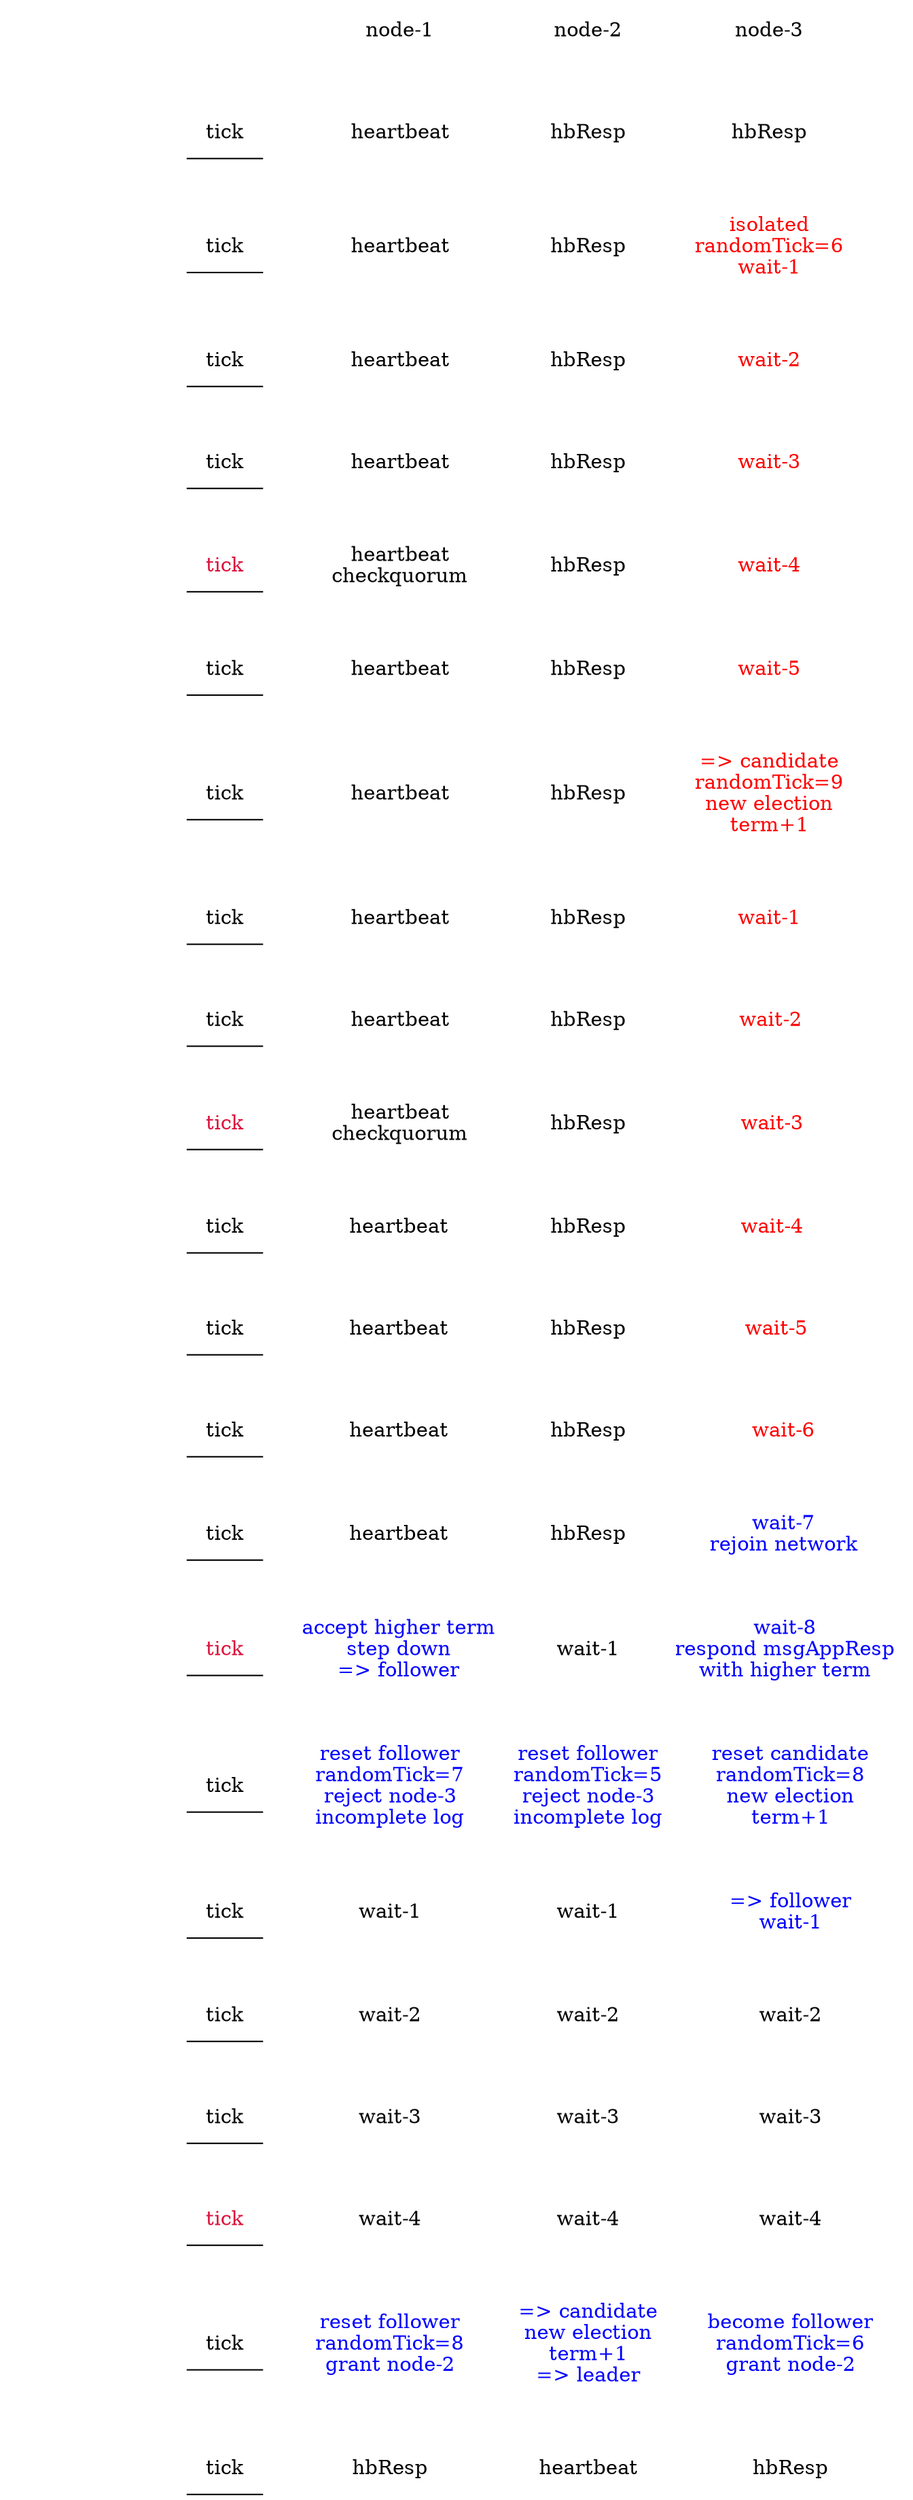 digraph quorum_maintain {
  header [style=invis]
  {
    node [shape=plaintext]
    {
      node [shape=underline]
      tick1 [label="tick"]
      tick2 [label="tick"]
      tick3 [label="tick"]
      tick4 [label="tick"]
      tick5 [label="tick" fontcolor=crimson]
      tick6 [label="tick"]
      tick7 [label="tick"]
      tick8 [label="tick"]
      tick9 [label="tick"]
      ticka [label="tick" fontcolor=crimson]
      tickb [label="tick"]
      tickc [label="tick"]
      tickd [label="tick"]
      ticke [label="tick"]
      tickf [label="tick" fontcolor=crimson]
      tickg [label="tick"]
      tickh [label="tick"]
      ticki [label="tick"]
      tickj [label="tick"]
      tickk [label="tick" fontcolor=crimson]
      tickl [label="tick"]
      tickm [label="tick"]
    }
    {
      heartbeat [label="---LAYOUT---" style=invis]
      lh1 [label="     node-1     "]
      fh2 [label="     node-2     "]
      fh3 [label="     node-3     "]
    }
    {
      bd1 [label="heartbeat"]
      bd2 [label="heartbeat"]
      bd3 [label="heartbeat"]
      bd4 [label="heartbeat"]
      bd5 [label="heartbeat\ncheckquorum"]
      bd6 [label="heartbeat"]
      bd7 [label="heartbeat"]
      bd8 [label="heartbeat"]
      bd9 [label="heartbeat"]
      bda [label="heartbeat\ncheckquorum"]
      bdb [label="heartbeat"]
      bdc [label="heartbeat"]
      bdd [label="heartbeat"]
      bde [label="heartbeat"]
      downf [label="accept higher term\nstep down\n=> follower" fontcolor=blue]
      rejectg [label="reset follower\nrandomTick=7\nreject node-3\nincomplete log" fontcolor=blue]
      waith [label="wait-1"]
      waiti [label="wait-2"]
      waitj [label="wait-3"]
      waitk [label="wait-4"]
      votel [label="reset follower\nrandomTick=8\ngrant node-2" fontcolor=blue]
      respm [label="hbResp"]
    }
    {
      resp11 [label="hbResp"]
      resp12 [label="hbResp"]
      resp13 [label="hbResp"]
      resp14 [label="hbResp"]
      resp15 [label="hbResp"]
      resp16 [label="hbResp"]
      resp17 [label="hbResp"]
      resp18 [label="hbResp"]
      resp19 [label="hbResp"]
      resp1a [label="hbResp"]
      resp1b [label="hbResp"]
      resp1c [label="hbResp"]
      resp1d [label="hbResp"]
      resp1e [label="hbResp"]
      wait1f [label="wait-1"]
      reject1g [label="reset follower\nrandomTick=5\nreject node-3\nincomplete log" fontcolor=blue]
      wait1h [label="wait-1"]
      wait1i [label="wait-2"]
      wait1j [label="wait-3"]
      wait1k [label="wait-4"]
      leader1l [label="=> candidate\nnew election\nterm+1\n=> leader" fontcolor=blue]
      bd1m [label="heartbeat"]
      resp21 [label="hbResp"]
      min22 [label="isolated\nrandomTick=6\nwait-1" fontcolor=red]
      min23 [label="wait-2" fontcolor=red]
      min24 [label="wait-3" fontcolor=red]
      min25 [label="wait-4" fontcolor=red]
      min26 [label="wait-5" fontcolor=red]
      cand27 [label="=> candidate\nrandomTick=9\nnew election\nterm+1" fontcolor=red]
      wait28 [label="wait-1" fontcolor=red]
      wait29 [label="wait-2" fontcolor=red]
      wait2a [label="wait-3" fontcolor=red]
      wait2b [label="wait-4" fontcolor=red]
      wait2c [label="wait-5" fontcolor=red]
      wait2d [label="wait-6" fontcolor=red]
      wait2e [label="wait-7\nrejoin network" fontcolor=blue]
      rejoin2f [label="wait-8\nrespond msgAppResp\nwith higher term" fontcolor=blue]
      cand2g [label="reset candidate\nrandomTick=8\nnew election\nterm+1" fontcolor=blue]
      wait2h [label="=> follower\nwait-1" fontcolor=blue]
      wait2i [label="wait-2"]
      wait2j [label="wait-3"]
      wait2k [label="wait-4"]
      vote2l [label="become follower\nrandomTick=6\ngrant node-2" fontcolor=blue]
      resp2m [label="hbResp"]
    }
    tick1 -> tick2 -> tick3 -> tick4 -> tick5 -> tick6 -> tick7 -> tick8 -> tick9 -> ticka -> tickb -> tickc -> tickd -> ticke -> tickf -> tickg -> tickh -> ticki -> tickj -> tickk -> tickl -> tickm [style="invis"]
    bd1 -> bd2 -> bd3 -> bd4 -> bd5 -> bd6 -> bd7 -> bd8 -> bd9 -> bda -> bdb -> bdc -> bdd -> bde -> downf -> rejectg -> waith -> waiti -> waitj -> waitk -> votel -> respm [style="invis"]
    resp11 -> resp12 -> resp13 -> resp14 -> resp15 -> resp16 -> resp17 -> resp18 -> resp19 -> resp1a -> resp1b -> resp1c -> resp1d -> resp1e -> wait1f -> reject1g -> wait1h -> wait1i -> wait1j -> wait1k -> leader1l -> bd1m [style="invis"]
    resp21 -> min22 -> min23 -> min24 -> min25 -> min26 -> cand27 -> wait28 -> wait29 -> wait2a -> wait2b -> wait2c -> wait2d -> wait2e -> rejoin2f -> cand2g -> wait2h -> wait2i -> wait2j -> wait2k -> vote2l -> resp2m [style="invis"]
    heartbeat -> tick1 [style=invis]
    lh1 -> bd1 [style=invis]
    fh2 -> resp11 [style=invis]
    fh3 -> resp21 [style=invis]
  }
  {rank = same; heartbeat -> lh1 -> fh2 -> fh3 [style="invis"]}
  {rank = same; tick5; bd5; resp15; min25}
  {rank = same; ticka; bda; resp1a; wait2a}
  {rank = same; tickf; downf; wait1f; rejoin2f}
}